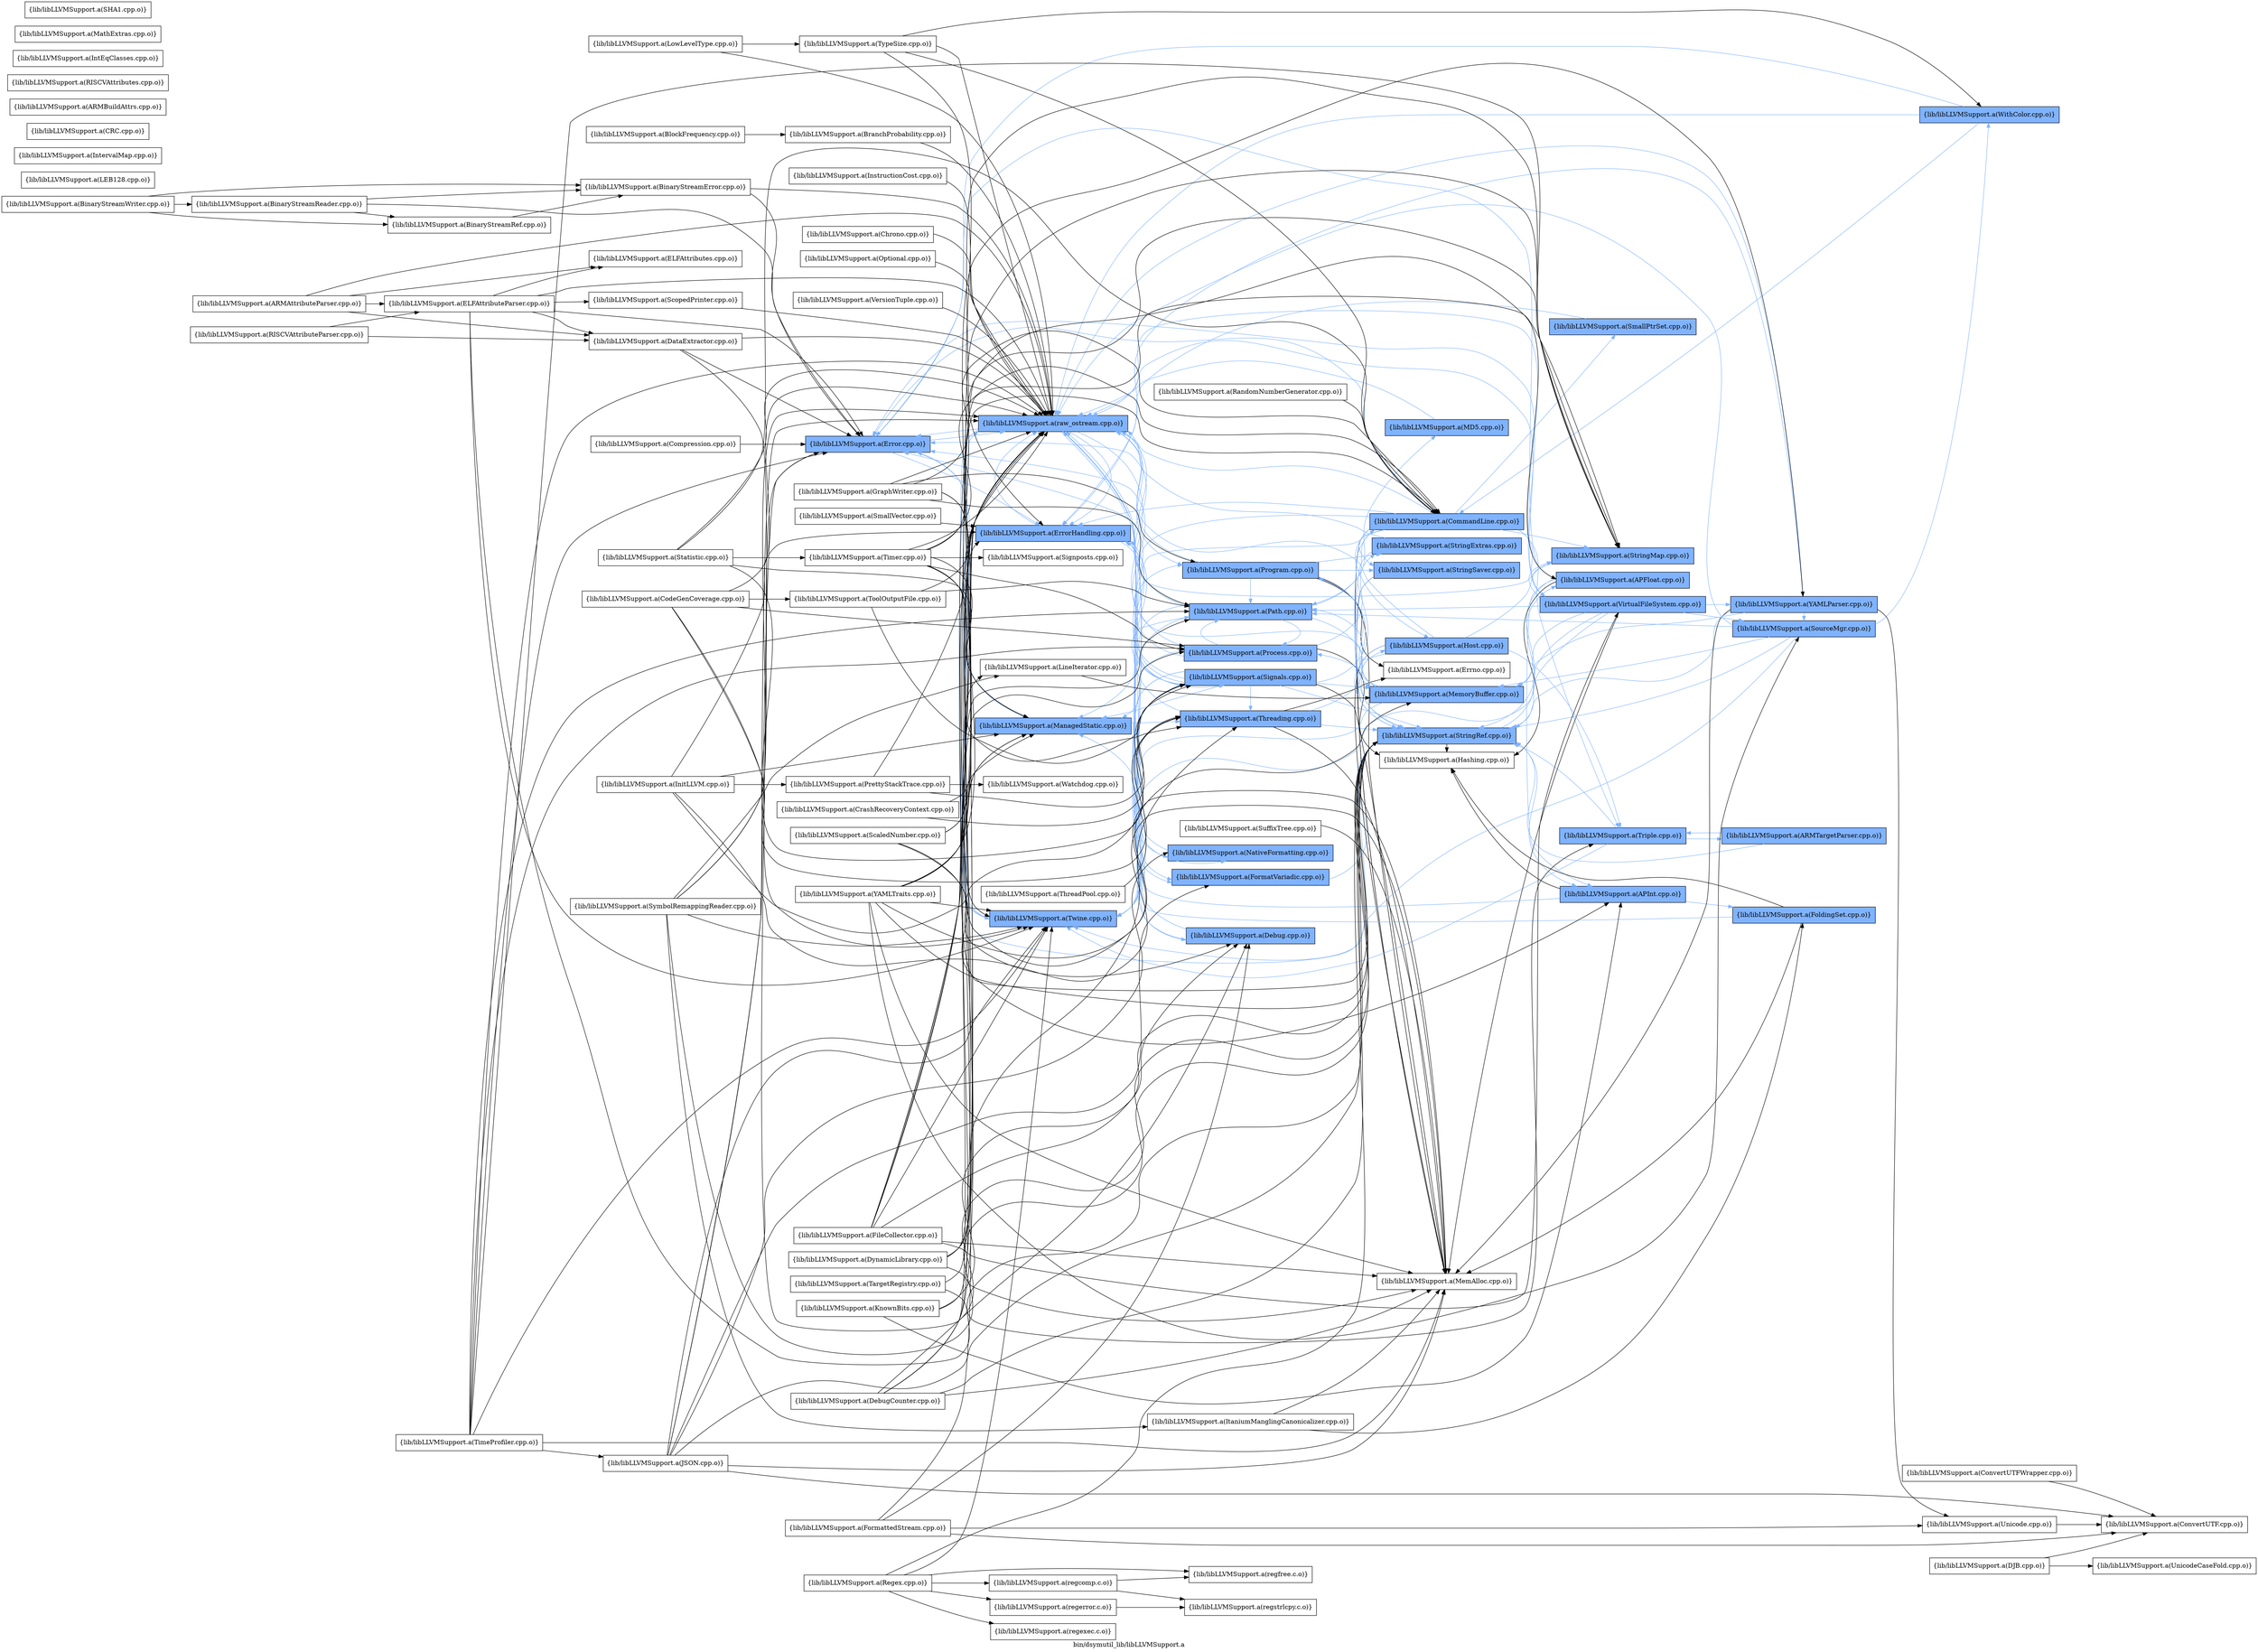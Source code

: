 digraph "bin/dsymutil_lib/libLLVMSupport.a" {
	label="bin/dsymutil_lib/libLLVMSupport.a";
	rankdir=LR;
	{ rank=same; Node0x558155171918;  }
	{ rank=same; Node0x558155172098; Node0x558155186bd8; Node0x55815517ecf8; Node0x55815518be08;  }
	{ rank=same; Node0x55815516ad48; Node0x558155180648; Node0x5581551808c8; Node0x558155179118; Node0x558155184608; Node0x558155183348; Node0x558155183b18; Node0x5581551820d8;  }
	{ rank=same; Node0x558155172728; Node0x558155185198; Node0x558155185e18; Node0x558155182858; Node0x558155182c68; Node0x5581551828a8; Node0x558155186228; Node0x5581551796b8; Node0x558155172cc8; Node0x558155181fe8;  }
	{ rank=same; Node0x558155174258; Node0x5581551734e8; Node0x55815517a1a8; Node0x558155185c88; Node0x558155179708; Node0x5581551757e8;  }
	{ rank=same; Node0x55815517a798; Node0x5581551744d8; Node0x558155185878; Node0x558155177908;  }
	{ rank=same; Node0x5581551864f8; Node0x558155184c48;  }
	{ rank=same; Node0x558155171918;  }
	{ rank=same; Node0x558155172098; Node0x558155186bd8; Node0x55815517ecf8; Node0x55815518be08;  }
	{ rank=same; Node0x55815516ad48; Node0x558155180648; Node0x5581551808c8; Node0x558155179118; Node0x558155184608; Node0x558155183348; Node0x558155183b18; Node0x5581551820d8;  }
	{ rank=same; Node0x558155172728; Node0x558155185198; Node0x558155185e18; Node0x558155182858; Node0x558155182c68; Node0x5581551828a8; Node0x558155186228; Node0x5581551796b8; Node0x558155172cc8; Node0x558155181fe8;  }
	{ rank=same; Node0x558155174258; Node0x5581551734e8; Node0x55815517a1a8; Node0x558155185c88; Node0x558155179708; Node0x5581551757e8;  }
	{ rank=same; Node0x55815517a798; Node0x5581551744d8; Node0x558155185878; Node0x558155177908;  }
	{ rank=same; Node0x5581551864f8; Node0x558155184c48;  }

	Node0x558155171918 [shape=record,shape=box,group=1,style=filled,fillcolor="0.600000 0.5 1",label="{lib/libLLVMSupport.a(Error.cpp.o)}"];
	Node0x558155171918 -> Node0x558155172098[color="0.600000 0.5 1"];
	Node0x558155171918 -> Node0x558155186bd8[color="0.600000 0.5 1"];
	Node0x558155171918 -> Node0x55815517ecf8[color="0.600000 0.5 1"];
	Node0x558155171918 -> Node0x55815518be08[color="0.600000 0.5 1"];
	Node0x5581551755b8 [shape=record,shape=box,group=0,label="{lib/libLLVMSupport.a(InitLLVM.cpp.o)}"];
	Node0x5581551755b8 -> Node0x558155172098;
	Node0x5581551755b8 -> Node0x558155186bd8;
	Node0x5581551755b8 -> Node0x558155185198;
	Node0x5581551755b8 -> Node0x55815516e498;
	Node0x5581551755b8 -> Node0x558155180648;
	Node0x558155172728 [shape=record,shape=box,group=1,style=filled,fillcolor="0.600000 0.5 1",label="{lib/libLLVMSupport.a(CommandLine.cpp.o)}"];
	Node0x558155172728 -> Node0x558155171918[color="0.600000 0.5 1"];
	Node0x558155172728 -> Node0x558155172098[color="0.600000 0.5 1"];
	Node0x558155172728 -> Node0x558155186bd8[color="0.600000 0.5 1"];
	Node0x558155172728 -> Node0x558155185198;
	Node0x558155172728 -> Node0x558155174258[color="0.600000 0.5 1"];
	Node0x558155172728 -> Node0x5581551734e8[color="0.600000 0.5 1"];
	Node0x558155172728 -> Node0x558155181fe8[color="0.600000 0.5 1"];
	Node0x558155172728 -> Node0x558155182858[color="0.600000 0.5 1"];
	Node0x558155172728 -> Node0x55815517a1a8[color="0.600000 0.5 1"];
	Node0x558155172728 -> Node0x55815517ecf8[color="0.600000 0.5 1"];
	Node0x558155172728 -> Node0x558155185c88[color="0.600000 0.5 1"];
	Node0x558155172728 -> Node0x55815518be08[color="0.600000 0.5 1"];
	Node0x558155172728 -> Node0x558155182c68[color="0.600000 0.5 1"];
	Node0x558155172728 -> Node0x558155183348[color="0.600000 0.5 1"];
	Node0x558155185198 [shape=record,shape=box,group=0,label="{lib/libLLVMSupport.a(MemAlloc.cpp.o)}"];
	Node0x558155172cc8 [shape=record,shape=box,group=1,style=filled,fillcolor="0.600000 0.5 1",label="{lib/libLLVMSupport.a(StringExtras.cpp.o)}"];
	Node0x558155172cc8 -> Node0x558155182858[color="0.600000 0.5 1"];
	Node0x558155172cc8 -> Node0x55815518be08[color="0.600000 0.5 1"];
	Node0x558155182858 [shape=record,shape=box,group=1,style=filled,fillcolor="0.600000 0.5 1",label="{lib/libLLVMSupport.a(StringRef.cpp.o)}"];
	Node0x558155182858 -> Node0x558155171918[color="0.600000 0.5 1"];
	Node0x558155182858 -> Node0x5581551796b8;
	Node0x558155182858 -> Node0x558155179708[color="0.600000 0.5 1"];
	Node0x558155182858 -> Node0x5581551757e8[color="0.600000 0.5 1"];
	Node0x55815517bb98 [shape=record,shape=box,group=0,label="{lib/libLLVMSupport.a(ThreadPool.cpp.o)}"];
	Node0x55815517bb98 -> Node0x5581551808c8;
	Node0x55815517a1a8 [shape=record,shape=box,group=1,style=filled,fillcolor="0.600000 0.5 1",label="{lib/libLLVMSupport.a(Triple.cpp.o)}"];
	Node0x55815517a1a8 -> Node0x558155182858[color="0.600000 0.5 1"];
	Node0x55815517a1a8 -> Node0x55815517a798[color="0.600000 0.5 1"];
	Node0x55815517a1a8 -> Node0x55815517ecf8[color="0.600000 0.5 1"];
	Node0x55815517ecf8 [shape=record,shape=box,group=1,style=filled,fillcolor="0.600000 0.5 1",label="{lib/libLLVMSupport.a(Twine.cpp.o)}"];
	Node0x55815517ecf8 -> Node0x55815518be08[color="0.600000 0.5 1"];
	Node0x558155185c88 [shape=record,shape=box,group=1,style=filled,fillcolor="0.600000 0.5 1",label="{lib/libLLVMSupport.a(VirtualFileSystem.cpp.o)}"];
	Node0x558155185c88 -> Node0x558155171918[color="0.600000 0.5 1"];
	Node0x558155185c88 -> Node0x558155185198;
	Node0x558155185c88 -> Node0x558155185e18[color="0.600000 0.5 1"];
	Node0x558155185c88 -> Node0x5581551744d8[color="0.600000 0.5 1"];
	Node0x558155185c88 -> Node0x5581551734e8[color="0.600000 0.5 1"];
	Node0x558155185c88 -> Node0x558155182858[color="0.600000 0.5 1"];
	Node0x558155185c88 -> Node0x55815517ecf8[color="0.600000 0.5 1"];
	Node0x558155185c88 -> Node0x558155185878[color="0.600000 0.5 1"];
	Node0x558155185c88 -> Node0x55815518be08[color="0.600000 0.5 1"];
	Node0x558155185c88 -> Node0x558155183348[color="0.600000 0.5 1"];
	Node0x5581551864f8 [shape=record,shape=box,group=1,style=filled,fillcolor="0.600000 0.5 1",label="{lib/libLLVMSupport.a(WithColor.cpp.o)}"];
	Node0x5581551864f8 -> Node0x558155171918[color="0.600000 0.5 1"];
	Node0x5581551864f8 -> Node0x558155172728[color="0.600000 0.5 1"];
	Node0x5581551864f8 -> Node0x55815518be08[color="0.600000 0.5 1"];
	Node0x55815518be08 [shape=record,shape=box,group=1,style=filled,fillcolor="0.600000 0.5 1",label="{lib/libLLVMSupport.a(raw_ostream.cpp.o)}"];
	Node0x55815518be08 -> Node0x558155171918[color="0.600000 0.5 1"];
	Node0x55815518be08 -> Node0x558155172098[color="0.600000 0.5 1"];
	Node0x55815518be08 -> Node0x558155179118[color="0.600000 0.5 1"];
	Node0x55815518be08 -> Node0x558155184608[color="0.600000 0.5 1"];
	Node0x55815518be08 -> Node0x55815517ecf8[color="0.600000 0.5 1"];
	Node0x55815518be08 -> Node0x558155183348[color="0.600000 0.5 1"];
	Node0x55815518be08 -> Node0x558155183b18[color="0.600000 0.5 1"];
	Node0x55815518be08 -> Node0x5581551820d8[color="0.600000 0.5 1"];
	Node0x558155183348 [shape=record,shape=box,group=1,style=filled,fillcolor="0.600000 0.5 1",label="{lib/libLLVMSupport.a(Path.cpp.o)}"];
	Node0x558155183348 -> Node0x558155171918[color="0.600000 0.5 1"];
	Node0x558155183348 -> Node0x558155186228[color="0.600000 0.5 1"];
	Node0x558155183348 -> Node0x558155182858[color="0.600000 0.5 1"];
	Node0x558155183348 -> Node0x55815517ecf8[color="0.600000 0.5 1"];
	Node0x558155183348 -> Node0x558155183b18[color="0.600000 0.5 1"];
	Node0x558155183348 -> Node0x558155180648[color="0.600000 0.5 1"];
	Node0x5581551796b8 [shape=record,shape=box,group=0,label="{lib/libLLVMSupport.a(Hashing.cpp.o)}"];
	Node0x5581551799d8 [shape=record,shape=box,group=0,label="{lib/libLLVMSupport.a(Chrono.cpp.o)}"];
	Node0x5581551799d8 -> Node0x55815518be08;
	Node0x558155185e18 [shape=record,shape=box,group=1,style=filled,fillcolor="0.600000 0.5 1",label="{lib/libLLVMSupport.a(MemoryBuffer.cpp.o)}"];
	Node0x558155185e18 -> Node0x558155171918[color="0.600000 0.5 1"];
	Node0x558155185e18 -> Node0x55815517ecf8[color="0.600000 0.5 1"];
	Node0x558155185e18 -> Node0x558155183348[color="0.600000 0.5 1"];
	Node0x558155185e18 -> Node0x558155183b18[color="0.600000 0.5 1"];
	Node0x558155185e18 -> Node0x5581551820d8[color="0.600000 0.5 1"];
	Node0x5581551734e8 [shape=record,shape=box,group=1,style=filled,fillcolor="0.600000 0.5 1",label="{lib/libLLVMSupport.a(StringMap.cpp.o)}"];
	Node0x5581551734e8 -> Node0x558155172098[color="0.600000 0.5 1"];
	Node0x55815518c3f8 [shape=record,shape=box,group=0,label="{lib/libLLVMSupport.a(YAMLTraits.cpp.o)}"];
	Node0x55815518c3f8 -> Node0x558155172098;
	Node0x55815518c3f8 -> Node0x558155188ac8;
	Node0x55815518c3f8 -> Node0x558155185198;
	Node0x55815518c3f8 -> Node0x558155185e18;
	Node0x55815518c3f8 -> Node0x5581551744d8;
	Node0x55815518c3f8 -> Node0x5581551734e8;
	Node0x55815518c3f8 -> Node0x558155182858;
	Node0x55815518c3f8 -> Node0x55815517ecf8;
	Node0x55815518c3f8 -> Node0x558155185878;
	Node0x55815518c3f8 -> Node0x55815518be08;
	Node0x558155177908 [shape=record,shape=box,group=1,style=filled,fillcolor="0.600000 0.5 1",label="{lib/libLLVMSupport.a(FoldingSet.cpp.o)}"];
	Node0x558155177908 -> Node0x558155172098[color="0.600000 0.5 1"];
	Node0x558155177908 -> Node0x5581551796b8;
	Node0x558155177908 -> Node0x558155185198;
	Node0x55815516ce68 [shape=record,shape=box,group=0,label="{lib/libLLVMSupport.a(DataExtractor.cpp.o)}"];
	Node0x55815516ce68 -> Node0x558155171918;
	Node0x55815516ce68 -> Node0x558155182858;
	Node0x55815516ce68 -> Node0x55815518be08;
	Node0x55815516ef88 [shape=record,shape=box,group=0,label="{lib/libLLVMSupport.a(DJB.cpp.o)}"];
	Node0x55815516ef88 -> Node0x55815516d1d8;
	Node0x55815516ef88 -> Node0x5581551841a8;
	Node0x558155187ee8 [shape=record,shape=box,group=0,label="{lib/libLLVMSupport.a(LEB128.cpp.o)}"];
	Node0x5581551820d8 [shape=record,shape=box,group=1,style=filled,fillcolor="0.600000 0.5 1",label="{lib/libLLVMSupport.a(Program.cpp.o)}"];
	Node0x5581551820d8 -> Node0x558155185198;
	Node0x5581551820d8 -> Node0x558155172cc8[color="0.600000 0.5 1"];
	Node0x5581551820d8 -> Node0x558155181fe8[color="0.600000 0.5 1"];
	Node0x5581551820d8 -> Node0x558155182858[color="0.600000 0.5 1"];
	Node0x5581551820d8 -> Node0x55815518be08[color="0.600000 0.5 1"];
	Node0x5581551820d8 -> Node0x558155183348[color="0.600000 0.5 1"];
	Node0x5581551820d8 -> Node0x5581551828a8;
	Node0x558155171e68 [shape=record,shape=box,group=0,label="{lib/libLLVMSupport.a(FileCollector.cpp.o)}"];
	Node0x558155171e68 -> Node0x558155185198;
	Node0x558155171e68 -> Node0x5581551734e8;
	Node0x558155171e68 -> Node0x558155182858;
	Node0x558155171e68 -> Node0x55815517ecf8;
	Node0x558155171e68 -> Node0x558155185c88;
	Node0x558155171e68 -> Node0x55815518be08;
	Node0x558155171e68 -> Node0x558155183348;
	Node0x558155171e68 -> Node0x558155183b18;
	Node0x558155172098 [shape=record,shape=box,group=1,style=filled,fillcolor="0.600000 0.5 1",label="{lib/libLLVMSupport.a(ErrorHandling.cpp.o)}"];
	Node0x558155172098 -> Node0x55815516ad48[color="0.600000 0.5 1"];
	Node0x558155172098 -> Node0x55815517ecf8[color="0.600000 0.5 1"];
	Node0x558155172098 -> Node0x55815518be08[color="0.600000 0.5 1"];
	Node0x558155172098 -> Node0x558155180648[color="0.600000 0.5 1"];
	Node0x558155179708 [shape=record,shape=box,group=1,style=filled,fillcolor="0.600000 0.5 1",label="{lib/libLLVMSupport.a(APFloat.cpp.o)}"];
	Node0x558155179708 -> Node0x558155171918[color="0.600000 0.5 1"];
	Node0x558155179708 -> Node0x5581551796b8;
	Node0x558155179708 -> Node0x5581551757e8[color="0.600000 0.5 1"];
	Node0x558155179708 -> Node0x558155182858[color="0.600000 0.5 1"];
	Node0x558155179708 -> Node0x55815518be08[color="0.600000 0.5 1"];
	Node0x5581551757e8 [shape=record,shape=box,group=1,style=filled,fillcolor="0.600000 0.5 1",label="{lib/libLLVMSupport.a(APInt.cpp.o)}"];
	Node0x5581551757e8 -> Node0x558155177908[color="0.600000 0.5 1"];
	Node0x5581551757e8 -> Node0x5581551796b8;
	Node0x5581551757e8 -> Node0x55815518be08[color="0.600000 0.5 1"];
	Node0x558155187cb8 [shape=record,shape=box,group=0,label="{lib/libLLVMSupport.a(KnownBits.cpp.o)}"];
	Node0x558155187cb8 -> Node0x5581551757e8;
	Node0x558155187cb8 -> Node0x55815516ad48;
	Node0x558155187cb8 -> Node0x55815518be08;
	Node0x558155174258 [shape=record,shape=box,group=1,style=filled,fillcolor="0.600000 0.5 1",label="{lib/libLLVMSupport.a(SmallPtrSet.cpp.o)}"];
	Node0x558155174258 -> Node0x558155172098[color="0.600000 0.5 1"];
	Node0x55815517db78 [shape=record,shape=box,group=0,label="{lib/libLLVMSupport.a(TypeSize.cpp.o)}"];
	Node0x55815517db78 -> Node0x558155172098;
	Node0x55815517db78 -> Node0x558155172728;
	Node0x55815517db78 -> Node0x5581551864f8;
	Node0x55815517db78 -> Node0x55815518be08;
	Node0x55815516ad48 [shape=record,shape=box,group=1,style=filled,fillcolor="0.600000 0.5 1",label="{lib/libLLVMSupport.a(Debug.cpp.o)}"];
	Node0x55815516ad48 -> Node0x558155186bd8[color="0.600000 0.5 1"];
	Node0x55815516ad48 -> Node0x55815518be08[color="0.600000 0.5 1"];
	Node0x558155186bd8 [shape=record,shape=box,group=1,style=filled,fillcolor="0.600000 0.5 1",label="{lib/libLLVMSupport.a(ManagedStatic.cpp.o)}"];
	Node0x558155186bd8 -> Node0x5581551808c8[color="0.600000 0.5 1"];
	Node0x558155179758 [shape=record,shape=box,group=0,label="{lib/libLLVMSupport.a(BranchProbability.cpp.o)}"];
	Node0x558155179758 -> Node0x55815518be08;
	Node0x558155186638 [shape=record,shape=box,group=0,label="{lib/libLLVMSupport.a(LowLevelType.cpp.o)}"];
	Node0x558155186638 -> Node0x55815517db78;
	Node0x558155186638 -> Node0x55815518be08;
	Node0x558155165d98 [shape=record,shape=box,group=0,label="{lib/libLLVMSupport.a(CodeGenCoverage.cpp.o)}"];
	Node0x558155165d98 -> Node0x55815517a888;
	Node0x558155165d98 -> Node0x55815517ecf8;
	Node0x558155165d98 -> Node0x55815518be08;
	Node0x558155165d98 -> Node0x558155183b18;
	Node0x558155165d98 -> Node0x5581551808c8;
	Node0x558155178a38 [shape=record,shape=box,group=0,label="{lib/libLLVMSupport.a(GraphWriter.cpp.o)}"];
	Node0x558155178a38 -> Node0x558155172728;
	Node0x558155178a38 -> Node0x558155182858;
	Node0x558155178a38 -> Node0x55815517ecf8;
	Node0x558155178a38 -> Node0x55815518be08;
	Node0x558155178a38 -> Node0x558155183348;
	Node0x558155178a38 -> Node0x5581551820d8;
	Node0x558155171508 [shape=record,shape=box,group=0,label="{lib/libLLVMSupport.a(DynamicLibrary.cpp.o)}"];
	Node0x558155171508 -> Node0x558155186bd8;
	Node0x558155171508 -> Node0x558155185198;
	Node0x558155171508 -> Node0x5581551734e8;
	Node0x558155171508 -> Node0x5581551808c8;
	Node0x558155186228 [shape=record,shape=box,group=1,style=filled,fillcolor="0.600000 0.5 1",label="{lib/libLLVMSupport.a(MD5.cpp.o)}"];
	Node0x558155186228 -> Node0x55815518be08[color="0.600000 0.5 1"];
	Node0x558155180fa8 [shape=record,shape=box,group=0,label="{lib/libLLVMSupport.a(TargetRegistry.cpp.o)}"];
	Node0x558155180fa8 -> Node0x55815517a1a8;
	Node0x558155180fa8 -> Node0x55815518be08;
	Node0x55815517b418 [shape=record,shape=box,group=0,label="{lib/libLLVMSupport.a(Timer.cpp.o)}"];
	Node0x55815517b418 -> Node0x558155172728;
	Node0x55815517b418 -> Node0x558155186bd8;
	Node0x55815517b418 -> Node0x558155185198;
	Node0x55815517b418 -> Node0x5581551734e8;
	Node0x55815517b418 -> Node0x55815517baa8;
	Node0x55815517b418 -> Node0x55815518be08;
	Node0x55815517b418 -> Node0x558155183b18;
	Node0x55815517b418 -> Node0x5581551808c8;
	Node0x5581551744d8 [shape=record,shape=box,group=1,style=filled,fillcolor="0.600000 0.5 1",label="{lib/libLLVMSupport.a(SourceMgr.cpp.o)}"];
	Node0x5581551744d8 -> Node0x558155185e18[color="0.600000 0.5 1"];
	Node0x5581551744d8 -> Node0x558155182858[color="0.600000 0.5 1"];
	Node0x5581551744d8 -> Node0x55815517ecf8[color="0.600000 0.5 1"];
	Node0x5581551744d8 -> Node0x5581551864f8[color="0.600000 0.5 1"];
	Node0x5581551744d8 -> Node0x55815518be08[color="0.600000 0.5 1"];
	Node0x5581551744d8 -> Node0x558155183348[color="0.600000 0.5 1"];
	Node0x558155179118 [shape=record,shape=box,group=1,style=filled,fillcolor="0.600000 0.5 1",label="{lib/libLLVMSupport.a(FormatVariadic.cpp.o)}"];
	Node0x558155179118 -> Node0x558155182858[color="0.600000 0.5 1"];
	Node0x5581551786c8 [shape=record,shape=box,group=0,label="{lib/libLLVMSupport.a(BinaryStreamWriter.cpp.o)}"];
	Node0x5581551786c8 -> Node0x5581551773b8;
	Node0x5581551786c8 -> Node0x5581551778b8;
	Node0x5581551786c8 -> Node0x558155177ae8;
	Node0x558155184608 [shape=record,shape=box,group=1,style=filled,fillcolor="0.600000 0.5 1",label="{lib/libLLVMSupport.a(NativeFormatting.cpp.o)}"];
	Node0x558155184608 -> Node0x55815518be08[color="0.600000 0.5 1"];
	Node0x558155170888 [shape=record,shape=box,group=0,label="{lib/libLLVMSupport.a(ScopedPrinter.cpp.o)}"];
	Node0x558155170888 -> Node0x55815518be08;
	Node0x558155184928 [shape=record,shape=box,group=0,label="{lib/libLLVMSupport.a(Optional.cpp.o)}"];
	Node0x558155184928 -> Node0x55815518be08;
	Node0x5581551759c8 [shape=record,shape=box,group=0,label="{lib/libLLVMSupport.a(IntervalMap.cpp.o)}"];
	Node0x558155172ae8 [shape=record,shape=box,group=0,label="{lib/libLLVMSupport.a(Compression.cpp.o)}"];
	Node0x558155172ae8 -> Node0x558155171918;
	Node0x5581551784e8 [shape=record,shape=box,group=0,label="{lib/libLLVMSupport.a(FormattedStream.cpp.o)}"];
	Node0x5581551784e8 -> Node0x55815516d1d8;
	Node0x5581551784e8 -> Node0x55815516ad48;
	Node0x5581551784e8 -> Node0x558155184c48;
	Node0x5581551784e8 -> Node0x55815518be08;
	Node0x558155180648 [shape=record,shape=box,group=1,style=filled,fillcolor="0.600000 0.5 1",label="{lib/libLLVMSupport.a(Signals.cpp.o)}"];
	Node0x558155180648 -> Node0x558155172098[color="0.600000 0.5 1"];
	Node0x558155180648 -> Node0x558155179118[color="0.600000 0.5 1"];
	Node0x558155180648 -> Node0x558155172728[color="0.600000 0.5 1"];
	Node0x558155180648 -> Node0x558155186bd8[color="0.600000 0.5 1"];
	Node0x558155180648 -> Node0x558155185198;
	Node0x558155180648 -> Node0x558155185e18[color="0.600000 0.5 1"];
	Node0x558155180648 -> Node0x558155184608[color="0.600000 0.5 1"];
	Node0x558155180648 -> Node0x558155182858[color="0.600000 0.5 1"];
	Node0x558155180648 -> Node0x55815517ecf8[color="0.600000 0.5 1"];
	Node0x558155180648 -> Node0x55815518be08[color="0.600000 0.5 1"];
	Node0x558155180648 -> Node0x558155183348[color="0.600000 0.5 1"];
	Node0x558155180648 -> Node0x5581551820d8[color="0.600000 0.5 1"];
	Node0x558155180648 -> Node0x5581551808c8[color="0.600000 0.5 1"];
	Node0x558155173718 [shape=record,shape=box,group=0,label="{lib/libLLVMSupport.a(CRC.cpp.o)}"];
	Node0x558155182c68 [shape=record,shape=box,group=1,style=filled,fillcolor="0.600000 0.5 1",label="{lib/libLLVMSupport.a(Host.cpp.o)}"];
	Node0x558155182c68 -> Node0x558155185198;
	Node0x558155182c68 -> Node0x558155185e18[color="0.600000 0.5 1"];
	Node0x558155182c68 -> Node0x5581551734e8[color="0.600000 0.5 1"];
	Node0x558155182c68 -> Node0x558155182858[color="0.600000 0.5 1"];
	Node0x558155182c68 -> Node0x55815517a1a8[color="0.600000 0.5 1"];
	Node0x558155182c68 -> Node0x55815518be08[color="0.600000 0.5 1"];
	Node0x558155181fe8 [shape=record,shape=box,group=1,style=filled,fillcolor="0.600000 0.5 1",label="{lib/libLLVMSupport.a(StringSaver.cpp.o)}"];
	Node0x558155181fe8 -> Node0x558155185198;
	Node0x558155181fe8 -> Node0x558155182858[color="0.600000 0.5 1"];
	Node0x5581551763c8 [shape=record,shape=box,group=0,label="{lib/libLLVMSupport.a(ARMBuildAttrs.cpp.o)}"];
	Node0x55815516ea38 [shape=record,shape=box,group=0,label="{lib/libLLVMSupport.a(ELFAttributeParser.cpp.o)}"];
	Node0x55815516ea38 -> Node0x558155171918;
	Node0x55815516ea38 -> Node0x55815516ce68;
	Node0x55815516ea38 -> Node0x55815516fbb8;
	Node0x55815516ea38 -> Node0x558155170888;
	Node0x55815516ea38 -> Node0x558155182858;
	Node0x55815516ea38 -> Node0x55815517ecf8;
	Node0x55815516ea38 -> Node0x55815518be08;
	Node0x558155172408 [shape=record,shape=box,group=0,label="{lib/libLLVMSupport.a(RISCVAttributes.cpp.o)}"];
	Node0x5581551778b8 [shape=record,shape=box,group=0,label="{lib/libLLVMSupport.a(BinaryStreamReader.cpp.o)}"];
	Node0x5581551778b8 -> Node0x558155171918;
	Node0x5581551778b8 -> Node0x5581551773b8;
	Node0x5581551778b8 -> Node0x558155177ae8;
	Node0x5581551773b8 [shape=record,shape=box,group=0,label="{lib/libLLVMSupport.a(BinaryStreamError.cpp.o)}"];
	Node0x5581551773b8 -> Node0x558155171918;
	Node0x5581551773b8 -> Node0x55815518be08;
	Node0x558155177ae8 [shape=record,shape=box,group=0,label="{lib/libLLVMSupport.a(BinaryStreamRef.cpp.o)}"];
	Node0x558155177ae8 -> Node0x5581551773b8;
	Node0x558155174de8 [shape=record,shape=box,group=0,label="{lib/libLLVMSupport.a(IntEqClasses.cpp.o)}"];
	Node0x558155187858 [shape=record,shape=box,group=0,label="{lib/libLLVMSupport.a(MathExtras.cpp.o)}"];
	Node0x558155178ad8 [shape=record,shape=box,group=0,label="{lib/libLLVMSupport.a(BlockFrequency.cpp.o)}"];
	Node0x558155178ad8 -> Node0x558155179758;
	Node0x5581551701f8 [shape=record,shape=box,group=0,label="{lib/libLLVMSupport.a(ScaledNumber.cpp.o)}"];
	Node0x5581551701f8 -> Node0x558155179708;
	Node0x5581551701f8 -> Node0x5581551757e8;
	Node0x5581551701f8 -> Node0x55815516ad48;
	Node0x5581551701f8 -> Node0x55815518be08;
	Node0x558155188ac8 [shape=record,shape=box,group=0,label="{lib/libLLVMSupport.a(LineIterator.cpp.o)}"];
	Node0x558155188ac8 -> Node0x558155185e18;
	Node0x55815516bf68 [shape=record,shape=box,group=0,label="{lib/libLLVMSupport.a(DebugCounter.cpp.o)}"];
	Node0x55815516bf68 -> Node0x558155172728;
	Node0x55815516bf68 -> Node0x55815516ad48;
	Node0x55815516bf68 -> Node0x558155186bd8;
	Node0x55815516bf68 -> Node0x558155185198;
	Node0x55815516bf68 -> Node0x558155182858;
	Node0x55815516bf68 -> Node0x55815518be08;
	Node0x558155181bd8 [shape=record,shape=box,group=0,label="{lib/libLLVMSupport.a(SuffixTree.cpp.o)}"];
	Node0x558155181bd8 -> Node0x558155185198;
	Node0x558155171328 [shape=record,shape=box,group=0,label="{lib/libLLVMSupport.a(Regex.cpp.o)}"];
	Node0x558155171328 -> Node0x558155182858;
	Node0x558155171328 -> Node0x55815517ecf8;
	Node0x558155171328 -> Node0x55815518d528;
	Node0x558155171328 -> Node0x55815518cc18;
	Node0x558155171328 -> Node0x55815518ce98;
	Node0x558155171328 -> Node0x5581551723b8;
	Node0x558155185878 [shape=record,shape=box,group=1,style=filled,fillcolor="0.600000 0.5 1",label="{lib/libLLVMSupport.a(YAMLParser.cpp.o)}"];
	Node0x558155185878 -> Node0x558155172098[color="0.600000 0.5 1"];
	Node0x558155185878 -> Node0x558155185198;
	Node0x558155185878 -> Node0x558155185e18[color="0.600000 0.5 1"];
	Node0x558155185878 -> Node0x5581551744d8[color="0.600000 0.5 1"];
	Node0x558155185878 -> Node0x558155182858[color="0.600000 0.5 1"];
	Node0x558155185878 -> Node0x558155184c48;
	Node0x558155185878 -> Node0x55815518be08[color="0.600000 0.5 1"];
	Node0x558155176738 [shape=record,shape=box,group=0,label="{lib/libLLVMSupport.a(ARMAttributeParser.cpp.o)}"];
	Node0x558155176738 -> Node0x55815516ce68;
	Node0x558155176738 -> Node0x55815516ea38;
	Node0x558155176738 -> Node0x55815516fbb8;
	Node0x558155176738 -> Node0x55815518be08;
	Node0x55815516fbb8 [shape=record,shape=box,group=0,label="{lib/libLLVMSupport.a(ELFAttributes.cpp.o)}"];
	Node0x55815517a888 [shape=record,shape=box,group=0,label="{lib/libLLVMSupport.a(ToolOutputFile.cpp.o)}"];
	Node0x55815517a888 -> Node0x55815518be08;
	Node0x55815517a888 -> Node0x558155183348;
	Node0x55815517a888 -> Node0x558155180648;
	Node0x558155183b18 [shape=record,shape=box,group=1,style=filled,fillcolor="0.600000 0.5 1",label="{lib/libLLVMSupport.a(Process.cpp.o)}"];
	Node0x558155183b18 -> Node0x558155171918[color="0.600000 0.5 1"];
	Node0x558155183b18 -> Node0x5581551796b8;
	Node0x558155183b18 -> Node0x558155186bd8[color="0.600000 0.5 1"];
	Node0x558155183b18 -> Node0x558155172cc8[color="0.600000 0.5 1"];
	Node0x558155183b18 -> Node0x558155183348[color="0.600000 0.5 1"];
	Node0x5581551808c8 [shape=record,shape=box,group=1,style=filled,fillcolor="0.600000 0.5 1",label="{lib/libLLVMSupport.a(Threading.cpp.o)}"];
	Node0x5581551808c8 -> Node0x558155172098[color="0.600000 0.5 1"];
	Node0x5581551808c8 -> Node0x558155185198;
	Node0x5581551808c8 -> Node0x558155182858[color="0.600000 0.5 1"];
	Node0x5581551808c8 -> Node0x55815517ecf8[color="0.600000 0.5 1"];
	Node0x5581551808c8 -> Node0x558155182c68[color="0.600000 0.5 1"];
	Node0x5581551808c8 -> Node0x5581551828a8;
	Node0x55815516cb48 [shape=record,shape=box,group=0,label="{lib/libLLVMSupport.a(ConvertUTFWrapper.cpp.o)}"];
	Node0x55815516cb48 -> Node0x55815516d1d8;
	Node0x55815516d1d8 [shape=record,shape=box,group=0,label="{lib/libLLVMSupport.a(ConvertUTF.cpp.o)}"];
	Node0x5581551841a8 [shape=record,shape=box,group=0,label="{lib/libLLVMSupport.a(UnicodeCaseFold.cpp.o)}"];
	Node0x558155184c48 [shape=record,shape=box,group=0,label="{lib/libLLVMSupport.a(Unicode.cpp.o)}"];
	Node0x558155184c48 -> Node0x55815516d1d8;
	Node0x55815516e498 [shape=record,shape=box,group=0,label="{lib/libLLVMSupport.a(PrettyStackTrace.cpp.o)}"];
	Node0x55815516e498 -> Node0x55815518be08;
	Node0x55815516e498 -> Node0x558155180648;
	Node0x55815516e498 -> Node0x5581551810e8;
	Node0x5581551810e8 [shape=record,shape=box,group=0,label="{lib/libLLVMSupport.a(Watchdog.cpp.o)}"];
	Node0x55815518d528 [shape=record,shape=box,group=0,label="{lib/libLLVMSupport.a(regcomp.c.o)}"];
	Node0x55815518d528 -> Node0x5581551723b8;
	Node0x55815518d528 -> Node0x558155171f08;
	Node0x55815518cc18 [shape=record,shape=box,group=0,label="{lib/libLLVMSupport.a(regerror.c.o)}"];
	Node0x55815518cc18 -> Node0x558155171f08;
	Node0x55815518ce98 [shape=record,shape=box,group=0,label="{lib/libLLVMSupport.a(regexec.c.o)}"];
	Node0x5581551723b8 [shape=record,shape=box,group=0,label="{lib/libLLVMSupport.a(regfree.c.o)}"];
	Node0x558155170428 [shape=record,shape=box,group=0,label="{lib/libLLVMSupport.a(RISCVAttributeParser.cpp.o)}"];
	Node0x558155170428 -> Node0x55815516ce68;
	Node0x558155170428 -> Node0x55815516ea38;
	Node0x5581551749d8 [shape=record,shape=box,group=0,label="{lib/libLLVMSupport.a(SmallVector.cpp.o)}"];
	Node0x5581551749d8 -> Node0x558155172098;
	Node0x55815517baa8 [shape=record,shape=box,group=0,label="{lib/libLLVMSupport.a(Signposts.cpp.o)}"];
	Node0x55815517a798 [shape=record,shape=box,group=1,style=filled,fillcolor="0.600000 0.5 1",label="{lib/libLLVMSupport.a(ARMTargetParser.cpp.o)}"];
	Node0x55815517a798 -> Node0x558155182858[color="0.600000 0.5 1"];
	Node0x55815517a798 -> Node0x55815517a1a8[color="0.600000 0.5 1"];
	Node0x55815518c628 [shape=record,shape=box,group=0,label="{lib/libLLVMSupport.a(VersionTuple.cpp.o)}"];
	Node0x55815518c628 -> Node0x55815518be08;
	Node0x558155171f08 [shape=record,shape=box,group=0,label="{lib/libLLVMSupport.a(regstrlcpy.c.o)}"];
	Node0x558155181958 [shape=record,shape=box,group=0,label="{lib/libLLVMSupport.a(CrashRecoveryContext.cpp.o)}"];
	Node0x558155181958 -> Node0x558155186bd8;
	Node0x558155181958 -> Node0x558155180648;
	Node0x5581551828a8 [shape=record,shape=box,group=0,label="{lib/libLLVMSupport.a(Errno.cpp.o)}"];
	Node0x55815517d998 [shape=record,shape=box,group=0,label="{lib/libLLVMSupport.a(JSON.cpp.o)}"];
	Node0x55815517d998 -> Node0x558155171918;
	Node0x55815517d998 -> Node0x558155179118;
	Node0x55815517d998 -> Node0x55815516d1d8;
	Node0x55815517d998 -> Node0x558155185198;
	Node0x55815517d998 -> Node0x558155184608;
	Node0x55815517d998 -> Node0x558155182858;
	Node0x55815517d998 -> Node0x55815517ecf8;
	Node0x55815517d998 -> Node0x55815518be08;
	Node0x5581551681d8 [shape=record,shape=box,group=0,label="{lib/libLLVMSupport.a(TimeProfiler.cpp.o)}"];
	Node0x5581551681d8 -> Node0x558155171918;
	Node0x5581551681d8 -> Node0x558155185198;
	Node0x5581551681d8 -> Node0x5581551734e8;
	Node0x5581551681d8 -> Node0x55815517ecf8;
	Node0x5581551681d8 -> Node0x55815518be08;
	Node0x5581551681d8 -> Node0x558155183348;
	Node0x5581551681d8 -> Node0x558155183b18;
	Node0x5581551681d8 -> Node0x55815517d998;
	Node0x558155189f18 [shape=record,shape=box,group=0,label="{lib/libLLVMSupport.a(SHA1.cpp.o)}"];
	Node0x558155184a18 [shape=record,shape=box,group=0,label="{lib/libLLVMSupport.a(ItaniumManglingCanonicalizer.cpp.o)}"];
	Node0x558155184a18 -> Node0x558155177908;
	Node0x558155184a18 -> Node0x558155185198;
	Node0x5581551857d8 [shape=record,shape=box,group=0,label="{lib/libLLVMSupport.a(SymbolRemappingReader.cpp.o)}"];
	Node0x5581551857d8 -> Node0x558155171918;
	Node0x5581551857d8 -> Node0x558155188ac8;
	Node0x5581551857d8 -> Node0x558155182858;
	Node0x5581551857d8 -> Node0x55815517ecf8;
	Node0x5581551857d8 -> Node0x55815518be08;
	Node0x5581551857d8 -> Node0x558155184a18;
	Node0x55815516a6b8 [shape=record,shape=box,group=0,label="{lib/libLLVMSupport.a(InstructionCost.cpp.o)}"];
	Node0x55815516a6b8 -> Node0x55815518be08;
	Node0x55815516d048 [shape=record,shape=box,group=0,label="{lib/libLLVMSupport.a(RandomNumberGenerator.cpp.o)}"];
	Node0x55815516d048 -> Node0x558155172728;
	Node0x55815516b6a8 [shape=record,shape=box,group=0,label="{lib/libLLVMSupport.a(Statistic.cpp.o)}"];
	Node0x55815516b6a8 -> Node0x558155172728;
	Node0x55815516b6a8 -> Node0x558155186bd8;
	Node0x55815516b6a8 -> Node0x55815517b418;
	Node0x55815516b6a8 -> Node0x55815518be08;
	Node0x55815516b6a8 -> Node0x5581551808c8;
}
